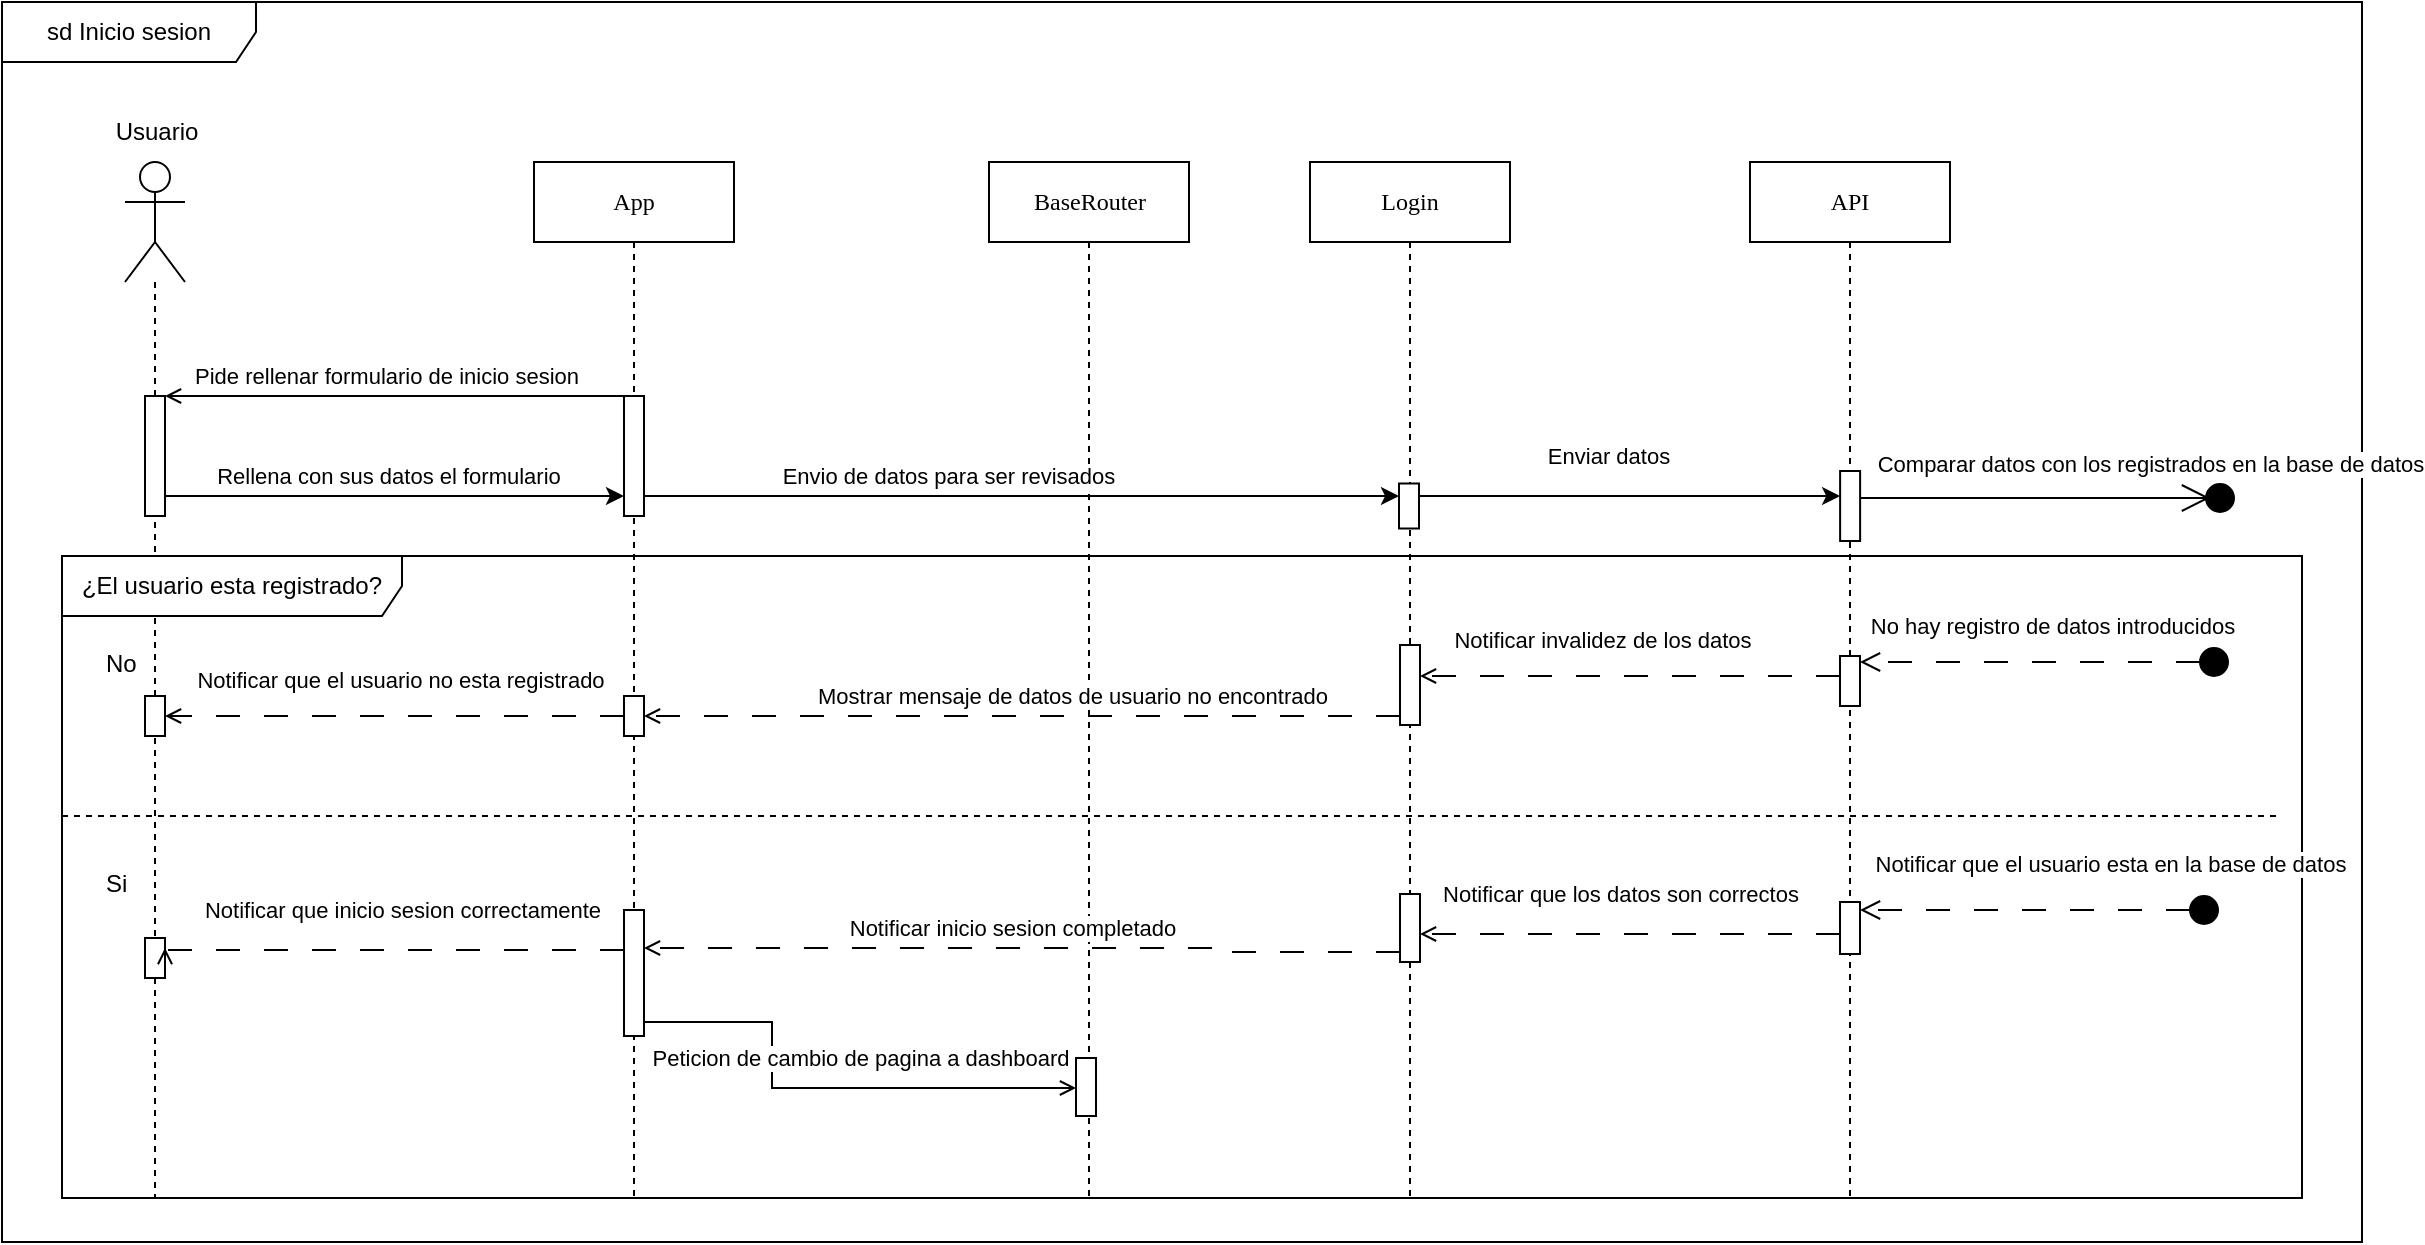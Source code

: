 <mxfile version="24.7.17">
  <diagram name="Page-1" id="13e1069c-82ec-6db2-03f1-153e76fe0fe0">
    <mxGraphModel dx="1173" dy="677" grid="1" gridSize="10" guides="1" tooltips="1" connect="1" arrows="1" fold="1" page="1" pageScale="1" pageWidth="1100" pageHeight="850" background="none" math="0" shadow="0">
      <root>
        <mxCell id="0" />
        <mxCell id="1" parent="0" />
        <mxCell id="PfA9UrWwTEVDZZUZMj6F-67" value="BaseRouter" style="shape=umlLifeline;perimeter=lifelinePerimeter;whiteSpace=wrap;html=1;container=1;collapsible=0;recursiveResize=0;outlineConnect=0;rounded=0;shadow=0;comic=0;labelBackgroundColor=none;strokeWidth=1;fontFamily=Verdana;fontSize=12;align=center;" parent="1" vertex="1">
          <mxGeometry x="563.5" y="110" width="100" height="518" as="geometry" />
        </mxCell>
        <mxCell id="PfA9UrWwTEVDZZUZMj6F-68" value="API" style="shape=umlLifeline;perimeter=lifelinePerimeter;whiteSpace=wrap;html=1;container=1;collapsible=0;recursiveResize=0;outlineConnect=0;rounded=0;shadow=0;comic=0;labelBackgroundColor=none;strokeWidth=1;fontFamily=Verdana;fontSize=12;align=center;" parent="1" vertex="1">
          <mxGeometry x="944" y="110" width="100" height="518" as="geometry" />
        </mxCell>
        <mxCell id="PfA9UrWwTEVDZZUZMj6F-71" value="" style="html=1;points=[[0,0,0,0,5],[0,1,0,0,-5],[1,0,0,0,5],[1,1,0,0,-5]];perimeter=orthogonalPerimeter;outlineConnect=0;targetShapes=umlLifeline;portConstraint=eastwest;newEdgeStyle={&quot;curved&quot;:0,&quot;rounded&quot;:0};" parent="PfA9UrWwTEVDZZUZMj6F-68" vertex="1">
          <mxGeometry x="45" y="370" width="10" height="26" as="geometry" />
        </mxCell>
        <mxCell id="PfA9UrWwTEVDZZUZMj6F-73" value="App" style="shape=umlLifeline;perimeter=lifelinePerimeter;whiteSpace=wrap;html=1;container=1;collapsible=0;recursiveResize=0;outlineConnect=0;rounded=0;shadow=0;comic=0;labelBackgroundColor=none;strokeWidth=1;fontFamily=Verdana;fontSize=12;align=center;" parent="1" vertex="1">
          <mxGeometry x="336" y="110" width="100" height="518" as="geometry" />
        </mxCell>
        <mxCell id="PfA9UrWwTEVDZZUZMj6F-74" value="sd Inicio sesion" style="shape=umlFrame;whiteSpace=wrap;html=1;pointerEvents=0;width=127;height=30;" parent="1" vertex="1">
          <mxGeometry x="70" y="30" width="1180" height="620" as="geometry" />
        </mxCell>
        <mxCell id="PfA9UrWwTEVDZZUZMj6F-75" value="" style="shape=umlLifeline;perimeter=lifelinePerimeter;whiteSpace=wrap;html=1;container=1;dropTarget=0;collapsible=0;recursiveResize=0;outlineConnect=0;portConstraint=eastwest;newEdgeStyle={&quot;curved&quot;:0,&quot;rounded&quot;:0};participant=umlActor;size=60;" parent="1" vertex="1">
          <mxGeometry x="131.5" y="110" width="30" height="518" as="geometry" />
        </mxCell>
        <mxCell id="PfA9UrWwTEVDZZUZMj6F-76" value="" style="html=1;points=[[0,0,0,0,5],[0,1,0,0,-5],[1,0,0,0,5],[1,1,0,0,-5]];perimeter=orthogonalPerimeter;outlineConnect=0;targetShapes=umlLifeline;portConstraint=eastwest;newEdgeStyle={&quot;curved&quot;:0,&quot;rounded&quot;:0};" parent="PfA9UrWwTEVDZZUZMj6F-75" vertex="1">
          <mxGeometry x="10" y="117" width="10" height="60" as="geometry" />
        </mxCell>
        <mxCell id="PfA9UrWwTEVDZZUZMj6F-77" value="Usuario" style="text;html=1;align=center;verticalAlign=middle;resizable=0;points=[];autosize=1;strokeColor=none;fillColor=none;" parent="1" vertex="1">
          <mxGeometry x="116.5" y="80" width="60" height="30" as="geometry" />
        </mxCell>
        <mxCell id="PfA9UrWwTEVDZZUZMj6F-78" style="edgeStyle=orthogonalEdgeStyle;rounded=0;orthogonalLoop=1;jettySize=auto;html=1;curved=0;endArrow=open;endFill=0;" parent="1" source="PfA9UrWwTEVDZZUZMj6F-82" target="PfA9UrWwTEVDZZUZMj6F-76" edge="1">
          <mxGeometry relative="1" as="geometry">
            <Array as="points">
              <mxPoint x="220" y="227" />
              <mxPoint x="220" y="227" />
            </Array>
          </mxGeometry>
        </mxCell>
        <mxCell id="PfA9UrWwTEVDZZUZMj6F-79" value="Pide rellenar formulario de inicio sesion" style="edgeLabel;html=1;align=center;verticalAlign=middle;resizable=0;points=[];" parent="PfA9UrWwTEVDZZUZMj6F-78" vertex="1" connectable="0">
          <mxGeometry x="0.162" y="2" relative="1" as="geometry">
            <mxPoint x="14" y="-12" as="offset" />
          </mxGeometry>
        </mxCell>
        <mxCell id="PfA9UrWwTEVDZZUZMj6F-80" style="edgeStyle=orthogonalEdgeStyle;rounded=0;orthogonalLoop=1;jettySize=auto;html=1;curved=0;" parent="1" source="PfA9UrWwTEVDZZUZMj6F-82" target="PfA9UrWwTEVDZZUZMj6F-109" edge="1">
          <mxGeometry relative="1" as="geometry">
            <Array as="points">
              <mxPoint x="609" y="277" />
              <mxPoint x="609" y="277" />
            </Array>
          </mxGeometry>
        </mxCell>
        <mxCell id="PfA9UrWwTEVDZZUZMj6F-81" value="Envio de datos para ser revisados" style="edgeLabel;html=1;align=center;verticalAlign=middle;resizable=0;points=[];" parent="PfA9UrWwTEVDZZUZMj6F-80" vertex="1" connectable="0">
          <mxGeometry x="-0.234" relative="1" as="geometry">
            <mxPoint x="7" y="-10" as="offset" />
          </mxGeometry>
        </mxCell>
        <mxCell id="PfA9UrWwTEVDZZUZMj6F-82" value="" style="html=1;points=[[0,0,0,0,5],[0,1,0,0,-5],[1,0,0,0,5],[1,1,0,0,-5]];perimeter=orthogonalPerimeter;outlineConnect=0;targetShapes=umlLifeline;portConstraint=eastwest;newEdgeStyle={&quot;curved&quot;:0,&quot;rounded&quot;:0};" parent="1" vertex="1">
          <mxGeometry x="381" y="227" width="10" height="60" as="geometry" />
        </mxCell>
        <mxCell id="PfA9UrWwTEVDZZUZMj6F-83" style="edgeStyle=orthogonalEdgeStyle;rounded=0;orthogonalLoop=1;jettySize=auto;html=1;curved=0;" parent="1" source="PfA9UrWwTEVDZZUZMj6F-76" target="PfA9UrWwTEVDZZUZMj6F-82" edge="1">
          <mxGeometry relative="1" as="geometry">
            <Array as="points">
              <mxPoint x="220" y="277" />
              <mxPoint x="220" y="277" />
            </Array>
          </mxGeometry>
        </mxCell>
        <mxCell id="PfA9UrWwTEVDZZUZMj6F-84" value="Rellena con sus datos el formulario" style="edgeLabel;html=1;align=center;verticalAlign=middle;resizable=0;points=[];" parent="PfA9UrWwTEVDZZUZMj6F-83" vertex="1" connectable="0">
          <mxGeometry x="-0.132" y="-1" relative="1" as="geometry">
            <mxPoint x="12" y="-11" as="offset" />
          </mxGeometry>
        </mxCell>
        <mxCell id="PfA9UrWwTEVDZZUZMj6F-85" value="¿El usuario esta registrado?" style="shape=umlFrame;whiteSpace=wrap;html=1;pointerEvents=0;recursiveResize=0;container=1;collapsible=0;width=170;" parent="1" vertex="1">
          <mxGeometry x="100" y="307" width="1120" height="321" as="geometry" />
        </mxCell>
        <mxCell id="PfA9UrWwTEVDZZUZMj6F-86" value="No" style="text;html=1;" parent="PfA9UrWwTEVDZZUZMj6F-85" vertex="1">
          <mxGeometry width="100" height="20" relative="1" as="geometry">
            <mxPoint x="20" y="40" as="offset" />
          </mxGeometry>
        </mxCell>
        <mxCell id="PfA9UrWwTEVDZZUZMj6F-87" value="Si" style="line;strokeWidth=1;dashed=1;labelPosition=center;verticalLabelPosition=bottom;align=left;verticalAlign=top;spacingLeft=20;spacingTop=15;html=1;whiteSpace=wrap;" parent="PfA9UrWwTEVDZZUZMj6F-85" vertex="1">
          <mxGeometry y="125" width="1110" height="10" as="geometry" />
        </mxCell>
        <mxCell id="PfA9UrWwTEVDZZUZMj6F-88" style="edgeStyle=orthogonalEdgeStyle;rounded=0;orthogonalLoop=1;jettySize=auto;html=1;curved=0;dashed=1;dashPattern=12 12;endArrow=open;endFill=0;" parent="PfA9UrWwTEVDZZUZMj6F-85" source="PfA9UrWwTEVDZZUZMj6F-90" target="PfA9UrWwTEVDZZUZMj6F-91" edge="1">
          <mxGeometry relative="1" as="geometry">
            <Array as="points">
              <mxPoint x="120" y="80" />
              <mxPoint x="120" y="80" />
            </Array>
          </mxGeometry>
        </mxCell>
        <mxCell id="PfA9UrWwTEVDZZUZMj6F-89" value="Notificar que el usuario no esta registrado" style="edgeLabel;html=1;align=center;verticalAlign=middle;resizable=0;points=[];" parent="PfA9UrWwTEVDZZUZMj6F-88" vertex="1" connectable="0">
          <mxGeometry x="0.088" y="-2" relative="1" as="geometry">
            <mxPoint x="13" y="-16" as="offset" />
          </mxGeometry>
        </mxCell>
        <mxCell id="PfA9UrWwTEVDZZUZMj6F-90" value="" style="html=1;points=[[0,0,0,0,5],[0,1,0,0,-5],[1,0,0,0,5],[1,1,0,0,-5]];perimeter=orthogonalPerimeter;outlineConnect=0;targetShapes=umlLifeline;portConstraint=eastwest;newEdgeStyle={&quot;curved&quot;:0,&quot;rounded&quot;:0};" parent="PfA9UrWwTEVDZZUZMj6F-85" vertex="1">
          <mxGeometry x="281" y="70" width="10" height="20" as="geometry" />
        </mxCell>
        <mxCell id="PfA9UrWwTEVDZZUZMj6F-91" value="" style="html=1;points=[[0,0,0,0,5],[0,1,0,0,-5],[1,0,0,0,5],[1,1,0,0,-5]];perimeter=orthogonalPerimeter;outlineConnect=0;targetShapes=umlLifeline;portConstraint=eastwest;newEdgeStyle={&quot;curved&quot;:0,&quot;rounded&quot;:0};" parent="PfA9UrWwTEVDZZUZMj6F-85" vertex="1">
          <mxGeometry x="41.5" y="70" width="10" height="20" as="geometry" />
        </mxCell>
        <mxCell id="PfA9UrWwTEVDZZUZMj6F-92" value="" style="html=1;points=[[0,0,0,0,5],[0,1,0,0,-5],[1,0,0,0,5],[1,1,0,0,-5]];perimeter=orthogonalPerimeter;outlineConnect=0;targetShapes=umlLifeline;portConstraint=eastwest;newEdgeStyle={&quot;curved&quot;:0,&quot;rounded&quot;:0};" parent="PfA9UrWwTEVDZZUZMj6F-85" vertex="1">
          <mxGeometry x="889" y="50" width="10" height="25" as="geometry" />
        </mxCell>
        <mxCell id="PfA9UrWwTEVDZZUZMj6F-93" value="" style="html=1;verticalAlign=bottom;startArrow=circle;startFill=1;endArrow=open;startSize=6;endSize=8;curved=0;rounded=0;dashed=1;dashPattern=12 12;" parent="PfA9UrWwTEVDZZUZMj6F-85" target="PfA9UrWwTEVDZZUZMj6F-92" edge="1">
          <mxGeometry x="-1" y="-10" width="80" relative="1" as="geometry">
            <mxPoint x="1084" y="53" as="sourcePoint" />
            <mxPoint x="1014" y="54" as="targetPoint" />
            <mxPoint as="offset" />
          </mxGeometry>
        </mxCell>
        <mxCell id="PfA9UrWwTEVDZZUZMj6F-94" value="No hay registro de datos introducidos" style="edgeLabel;html=1;align=center;verticalAlign=middle;resizable=0;points=[];" parent="PfA9UrWwTEVDZZUZMj6F-93" vertex="1" connectable="0">
          <mxGeometry x="-0.518" y="-1" relative="1" as="geometry">
            <mxPoint x="-45" y="-17" as="offset" />
          </mxGeometry>
        </mxCell>
        <mxCell id="PfA9UrWwTEVDZZUZMj6F-95" value="Login" style="shape=umlLifeline;perimeter=lifelinePerimeter;whiteSpace=wrap;html=1;container=1;collapsible=0;recursiveResize=0;outlineConnect=0;rounded=0;shadow=0;comic=0;labelBackgroundColor=none;strokeWidth=1;fontFamily=Verdana;fontSize=12;align=center;" parent="PfA9UrWwTEVDZZUZMj6F-85" vertex="1">
          <mxGeometry x="624" y="-197" width="100" height="517" as="geometry" />
        </mxCell>
        <mxCell id="PfA9UrWwTEVDZZUZMj6F-96" value="" style="html=1;points=[[0,0,0,0,5],[0,1,0,0,-5],[1,0,0,0,5],[1,1,0,0,-5]];perimeter=orthogonalPerimeter;outlineConnect=0;targetShapes=umlLifeline;portConstraint=eastwest;newEdgeStyle={&quot;curved&quot;:0,&quot;rounded&quot;:0};" parent="PfA9UrWwTEVDZZUZMj6F-95" vertex="1">
          <mxGeometry x="45" y="241.5" width="10" height="40" as="geometry" />
        </mxCell>
        <mxCell id="PfA9UrWwTEVDZZUZMj6F-97" value="" style="html=1;points=[[0,0,0,0,5],[0,1,0,0,-5],[1,0,0,0,5],[1,1,0,0,-5]];perimeter=orthogonalPerimeter;outlineConnect=0;targetShapes=umlLifeline;portConstraint=eastwest;newEdgeStyle={&quot;curved&quot;:0,&quot;rounded&quot;:0};" parent="PfA9UrWwTEVDZZUZMj6F-95" vertex="1">
          <mxGeometry x="45" y="366" width="10" height="34" as="geometry" />
        </mxCell>
        <mxCell id="PfA9UrWwTEVDZZUZMj6F-98" style="edgeStyle=orthogonalEdgeStyle;rounded=0;orthogonalLoop=1;jettySize=auto;html=1;curved=0;dashed=1;dashPattern=12 12;endArrow=open;endFill=0;" parent="PfA9UrWwTEVDZZUZMj6F-85" source="PfA9UrWwTEVDZZUZMj6F-96" target="PfA9UrWwTEVDZZUZMj6F-90" edge="1">
          <mxGeometry relative="1" as="geometry">
            <Array as="points">
              <mxPoint x="349" y="80" />
              <mxPoint x="349" y="80" />
            </Array>
          </mxGeometry>
        </mxCell>
        <mxCell id="PfA9UrWwTEVDZZUZMj6F-99" value="Mostrar mensaje de datos de usuario no encontrado" style="edgeLabel;html=1;align=center;verticalAlign=middle;resizable=0;points=[];" parent="PfA9UrWwTEVDZZUZMj6F-98" vertex="1" connectable="0">
          <mxGeometry x="-0.276" y="1" relative="1" as="geometry">
            <mxPoint x="-27" y="-11" as="offset" />
          </mxGeometry>
        </mxCell>
        <mxCell id="PfA9UrWwTEVDZZUZMj6F-100" style="edgeStyle=orthogonalEdgeStyle;rounded=0;orthogonalLoop=1;jettySize=auto;html=1;curved=0;dashed=1;dashPattern=12 12;endArrow=open;endFill=0;" parent="PfA9UrWwTEVDZZUZMj6F-85" source="PfA9UrWwTEVDZZUZMj6F-92" target="PfA9UrWwTEVDZZUZMj6F-96" edge="1">
          <mxGeometry relative="1" as="geometry">
            <Array as="points">
              <mxPoint x="717" y="60" />
              <mxPoint x="717" y="60" />
            </Array>
          </mxGeometry>
        </mxCell>
        <mxCell id="PfA9UrWwTEVDZZUZMj6F-101" value="Notificar invalidez de los datos" style="edgeLabel;html=1;align=center;verticalAlign=middle;resizable=0;points=[];" parent="PfA9UrWwTEVDZZUZMj6F-100" vertex="1" connectable="0">
          <mxGeometry x="0.141" y="-1" relative="1" as="geometry">
            <mxPoint x="1" y="-17" as="offset" />
          </mxGeometry>
        </mxCell>
        <mxCell id="PfA9UrWwTEVDZZUZMj6F-102" value="" style="html=1;points=[[0,0,0,0,5],[0,1,0,0,-5],[1,0,0,0,5],[1,1,0,0,-5]];perimeter=orthogonalPerimeter;outlineConnect=0;targetShapes=umlLifeline;portConstraint=eastwest;newEdgeStyle={&quot;curved&quot;:0,&quot;rounded&quot;:0};" parent="PfA9UrWwTEVDZZUZMj6F-85" vertex="1">
          <mxGeometry x="507" y="251" width="10" height="29" as="geometry" />
        </mxCell>
        <mxCell id="PfA9UrWwTEVDZZUZMj6F-103" value="" style="html=1;points=[[0,0,0,0,5],[0,1,0,0,-5],[1,0,0,0,5],[1,1,0,0,-5]];perimeter=orthogonalPerimeter;outlineConnect=0;targetShapes=umlLifeline;portConstraint=eastwest;newEdgeStyle={&quot;curved&quot;:0,&quot;rounded&quot;:0};" parent="PfA9UrWwTEVDZZUZMj6F-85" vertex="1">
          <mxGeometry x="281" y="177" width="10" height="63" as="geometry" />
        </mxCell>
        <mxCell id="PfA9UrWwTEVDZZUZMj6F-104" value="" style="html=1;points=[[0,0,0,0,5],[0,1,0,0,-5],[1,0,0,0,5],[1,1,0,0,-5]];perimeter=orthogonalPerimeter;outlineConnect=0;targetShapes=umlLifeline;portConstraint=eastwest;newEdgeStyle={&quot;curved&quot;:0,&quot;rounded&quot;:0};" parent="PfA9UrWwTEVDZZUZMj6F-85" vertex="1">
          <mxGeometry x="41.5" y="191" width="10" height="20" as="geometry" />
        </mxCell>
        <mxCell id="PfA9UrWwTEVDZZUZMj6F-105" style="edgeStyle=orthogonalEdgeStyle;rounded=0;orthogonalLoop=1;jettySize=auto;html=1;curved=0;entryX=1;entryY=0;entryDx=0;entryDy=5;entryPerimeter=0;dashed=1;dashPattern=12 12;endArrow=open;endFill=0;" parent="PfA9UrWwTEVDZZUZMj6F-85" source="PfA9UrWwTEVDZZUZMj6F-103" target="PfA9UrWwTEVDZZUZMj6F-104" edge="1">
          <mxGeometry relative="1" as="geometry">
            <Array as="points">
              <mxPoint x="52" y="197" />
            </Array>
          </mxGeometry>
        </mxCell>
        <mxCell id="PfA9UrWwTEVDZZUZMj6F-106" value="Notificar que inicio sesion correctamente" style="edgeLabel;html=1;align=center;verticalAlign=middle;resizable=0;points=[];" parent="PfA9UrWwTEVDZZUZMj6F-105" vertex="1" connectable="0">
          <mxGeometry x="0.299" y="-1" relative="1" as="geometry">
            <mxPoint x="38" y="-19" as="offset" />
          </mxGeometry>
        </mxCell>
        <mxCell id="PfA9UrWwTEVDZZUZMj6F-107" style="edgeStyle=orthogonalEdgeStyle;rounded=0;orthogonalLoop=1;jettySize=auto;html=1;curved=0;endArrow=open;endFill=0;" parent="PfA9UrWwTEVDZZUZMj6F-85" source="PfA9UrWwTEVDZZUZMj6F-103" target="PfA9UrWwTEVDZZUZMj6F-102" edge="1">
          <mxGeometry relative="1" as="geometry">
            <mxPoint x="291" y="265.5" as="sourcePoint" />
            <Array as="points">
              <mxPoint x="355" y="233" />
              <mxPoint x="355" y="266" />
            </Array>
          </mxGeometry>
        </mxCell>
        <mxCell id="PfA9UrWwTEVDZZUZMj6F-108" value="Peticion de cambio de pagina a dashboard" style="edgeLabel;html=1;align=center;verticalAlign=middle;resizable=0;points=[];" parent="PfA9UrWwTEVDZZUZMj6F-107" vertex="1" connectable="0">
          <mxGeometry x="0.033" y="-2" relative="1" as="geometry">
            <mxPoint x="12" y="-17" as="offset" />
          </mxGeometry>
        </mxCell>
        <mxCell id="PfA9UrWwTEVDZZUZMj6F-72" value="Notificar que el usuario esta en la base de datos" style="html=1;verticalAlign=bottom;startArrow=circle;startFill=1;endArrow=open;startSize=6;endSize=8;curved=0;rounded=0;dashed=1;dashPattern=12 12;" parent="PfA9UrWwTEVDZZUZMj6F-85" edge="1" target="PfA9UrWwTEVDZZUZMj6F-71">
          <mxGeometry x="-0.389" y="-14" width="80" relative="1" as="geometry">
            <mxPoint x="1079" y="177" as="sourcePoint" />
            <mxPoint x="984" y="177" as="targetPoint" />
            <mxPoint as="offset" />
          </mxGeometry>
        </mxCell>
        <mxCell id="PfA9UrWwTEVDZZUZMj6F-69" style="edgeStyle=orthogonalEdgeStyle;rounded=0;orthogonalLoop=1;jettySize=auto;html=1;curved=0;dashed=1;dashPattern=12 12;endArrow=open;endFill=0;exitX=0;exitY=1;exitDx=0;exitDy=-5;exitPerimeter=0;" parent="PfA9UrWwTEVDZZUZMj6F-85" edge="1" target="PfA9UrWwTEVDZZUZMj6F-103" source="PfA9UrWwTEVDZZUZMj6F-97">
          <mxGeometry relative="1" as="geometry">
            <mxPoint x="658" y="196.0" as="sourcePoint" />
            <mxPoint x="368" y="196.0" as="targetPoint" />
            <Array as="points">
              <mxPoint x="581" y="196" />
            </Array>
          </mxGeometry>
        </mxCell>
        <mxCell id="PfA9UrWwTEVDZZUZMj6F-70" value="Notificar inicio sesion completado" style="edgeLabel;html=1;align=center;verticalAlign=middle;resizable=0;points=[];" parent="PfA9UrWwTEVDZZUZMj6F-69" vertex="1" connectable="0">
          <mxGeometry x="0.023" relative="1" as="geometry">
            <mxPoint x="-2" y="-10" as="offset" />
          </mxGeometry>
        </mxCell>
        <mxCell id="PfA9UrWwTEVDZZUZMj6F-109" value="" style="html=1;points=[[0,0,0,0,5],[0,1,0,0,-5],[1,0,0,0,5],[1,1,0,0,-5]];perimeter=orthogonalPerimeter;outlineConnect=0;targetShapes=umlLifeline;portConstraint=eastwest;newEdgeStyle={&quot;curved&quot;:0,&quot;rounded&quot;:0};" parent="1" vertex="1">
          <mxGeometry x="768.5" y="270.75" width="10" height="22.5" as="geometry" />
        </mxCell>
        <mxCell id="PfA9UrWwTEVDZZUZMj6F-110" style="edgeStyle=orthogonalEdgeStyle;rounded=0;orthogonalLoop=1;jettySize=auto;html=1;curved=0;" parent="1" source="PfA9UrWwTEVDZZUZMj6F-109" target="PfA9UrWwTEVDZZUZMj6F-112" edge="1">
          <mxGeometry relative="1" as="geometry">
            <mxPoint x="797.06" y="281.44" as="sourcePoint" />
            <mxPoint x="912.06" y="281.44" as="targetPoint" />
            <Array as="points">
              <mxPoint x="847" y="277" />
              <mxPoint x="847" y="277" />
            </Array>
          </mxGeometry>
        </mxCell>
        <mxCell id="PfA9UrWwTEVDZZUZMj6F-111" value="Enviar datos" style="edgeLabel;html=1;align=center;verticalAlign=middle;resizable=0;points=[];" parent="PfA9UrWwTEVDZZUZMj6F-110" vertex="1" connectable="0">
          <mxGeometry x="0.253" relative="1" as="geometry">
            <mxPoint x="-38" y="-20" as="offset" />
          </mxGeometry>
        </mxCell>
        <mxCell id="PfA9UrWwTEVDZZUZMj6F-112" value="" style="html=1;points=[[0,0,0,0,5],[0,1,0,0,-5],[1,0,0,0,5],[1,1,0,0,-5]];perimeter=orthogonalPerimeter;outlineConnect=0;targetShapes=umlLifeline;portConstraint=eastwest;newEdgeStyle={&quot;curved&quot;:0,&quot;rounded&quot;:0};" parent="1" vertex="1">
          <mxGeometry x="989.06" y="264.5" width="10" height="35" as="geometry" />
        </mxCell>
        <mxCell id="PfA9UrWwTEVDZZUZMj6F-113" value="" style="group" parent="1" vertex="1" connectable="0">
          <mxGeometry x="1104" y="278" width="75" as="geometry" />
        </mxCell>
        <mxCell id="PfA9UrWwTEVDZZUZMj6F-114" value="Comparar datos con los registrados en la base de datos" style="html=1;verticalAlign=bottom;startArrow=none;startFill=0;endArrow=oval;curved=0;rounded=0;endFill=1;targetPerimeterSpacing=2;endSize=14;" parent="PfA9UrWwTEVDZZUZMj6F-113" edge="1">
          <mxGeometry x="0.067" y="8" width="80" relative="1" as="geometry">
            <mxPoint as="sourcePoint" />
            <mxPoint x="75" as="targetPoint" />
            <mxPoint as="offset" />
            <Array as="points">
              <mxPoint x="35" />
            </Array>
          </mxGeometry>
        </mxCell>
        <mxCell id="PfA9UrWwTEVDZZUZMj6F-115" value="" style="endArrow=open;endFill=1;endSize=12;html=1;rounded=0;" parent="PfA9UrWwTEVDZZUZMj6F-113" source="PfA9UrWwTEVDZZUZMj6F-112" edge="1">
          <mxGeometry width="160" relative="1" as="geometry">
            <mxPoint as="sourcePoint" />
            <mxPoint x="70" as="targetPoint" />
          </mxGeometry>
        </mxCell>
        <mxCell id="PfA9UrWwTEVDZZUZMj6F-116" style="edgeStyle=orthogonalEdgeStyle;rounded=0;orthogonalLoop=1;jettySize=auto;html=1;curved=0;dashed=1;dashPattern=12 12;endArrow=open;endFill=0;" parent="1" source="PfA9UrWwTEVDZZUZMj6F-71" target="PfA9UrWwTEVDZZUZMj6F-97" edge="1">
          <mxGeometry relative="1" as="geometry">
            <Array as="points">
              <mxPoint x="847" y="496" />
              <mxPoint x="847" y="496" />
            </Array>
          </mxGeometry>
        </mxCell>
        <mxCell id="PfA9UrWwTEVDZZUZMj6F-117" value="Notificar que los datos son correctos" style="edgeLabel;html=1;align=center;verticalAlign=middle;resizable=0;points=[];" parent="PfA9UrWwTEVDZZUZMj6F-116" vertex="1" connectable="0">
          <mxGeometry x="-0.221" y="1" relative="1" as="geometry">
            <mxPoint x="-28" y="-21" as="offset" />
          </mxGeometry>
        </mxCell>
      </root>
    </mxGraphModel>
  </diagram>
</mxfile>
